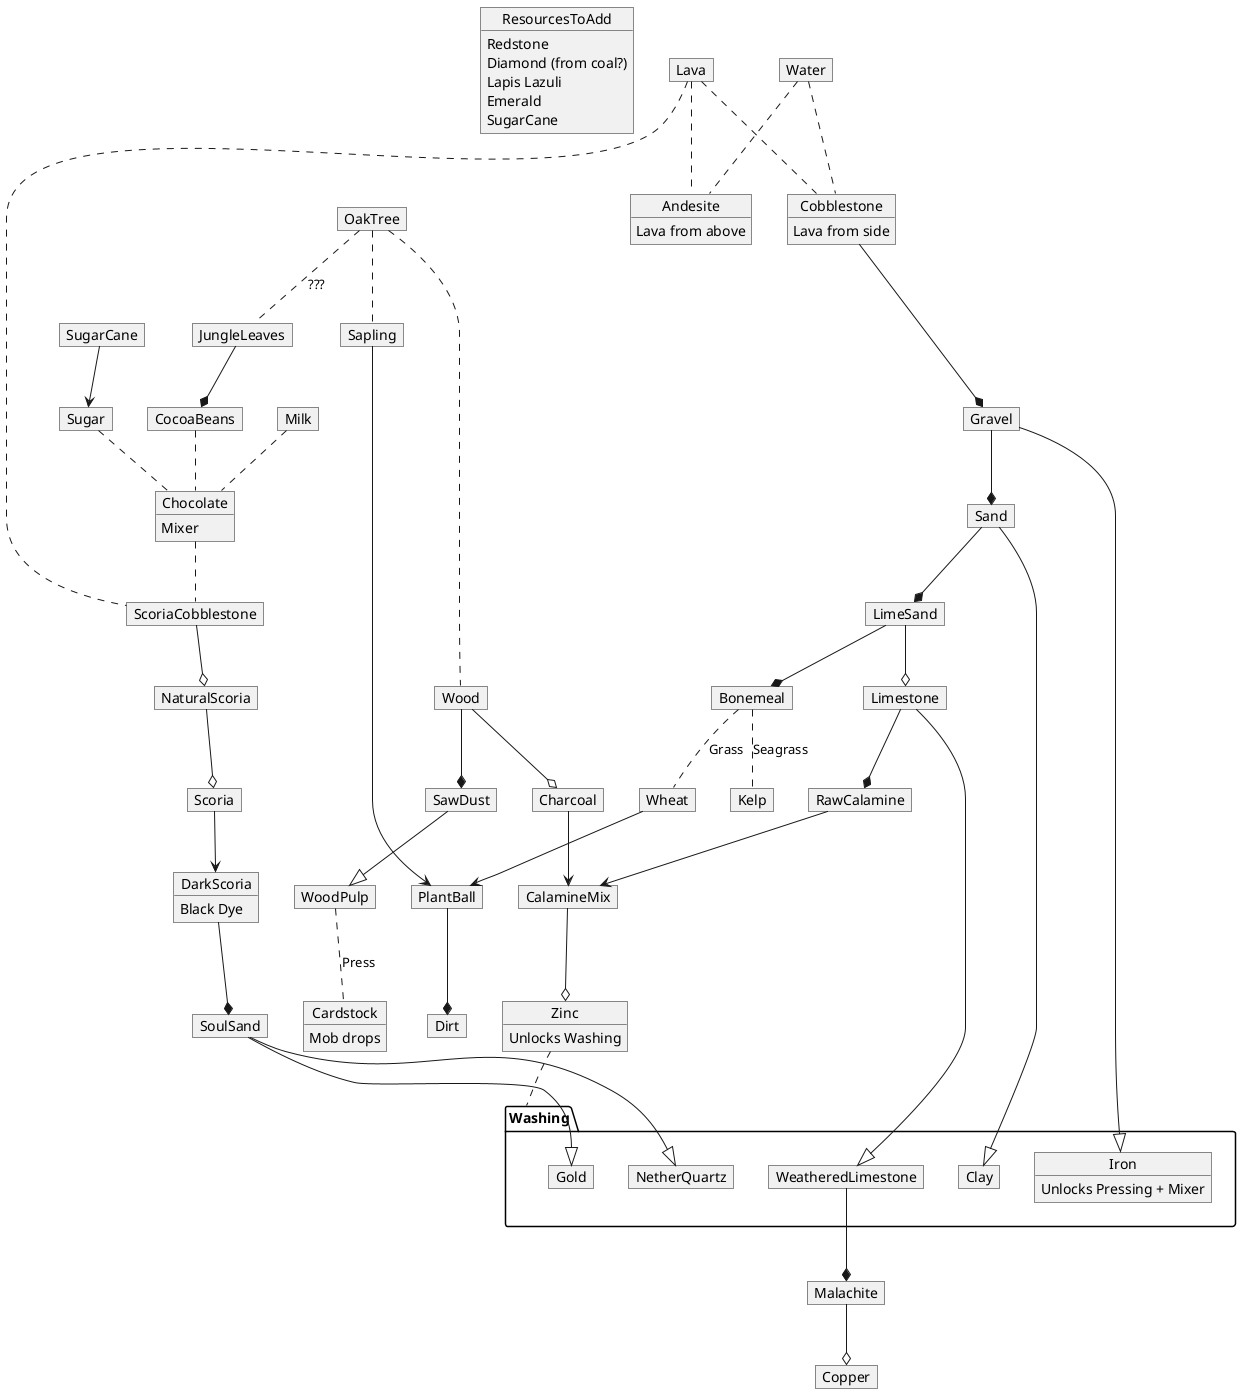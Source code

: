 @startuml
'https://plantuml.com/object-diagram
object ResourcesToAdd {
 Redstone
 Diamond (from coal?)
 Lapis Lazuli
 Emerald
 SugarCane
}

'Objects
' Fluids
object Lava
object Water
object Chocolate

' Blocks
object Cobblestone {
    Lava from side
}
object Andesite {
    Lava from above
}
object ScoriaCobblestone
object NaturalScoria
object Scoria
object DarkScoria {
    Black Dye
}
object Gravel
object Sand
object LimeSand
object Limestone
object Dirt
object SoulSand

' Plants
object OakTree
object Wood
object Sapling
object PlantBall
object Wheat
object Bonemeal
object Charcoal
object Kelp
object JungleLeaves
object CocoaBeans
object SugarCane
object Sugar

' Mobs
object Milk

' Minerals
object Zinc
object Copper
Zinc : Unlocks Washing
Zinc .. Washing
package Washing {
    object Iron
    Iron : Unlocks Pressing + Mixer
    object Clay
    object NetherQuartz
    object Gold
    object WeatheredLimestone
}


' Misc
object CalamineMix
object RawCalamine
object Malachite
object SawDust
object WoodPulp
object Cardstock {
 Mob drops
}

'Arrows

' Blocks from Fluids and other misc interactions
Lava .. Cobblestone
Water .. Cobblestone
Lava .. Andesite
Water .. Andesite
Lava .. ScoriaCobblestone
Chocolate .. ScoriaCobblestone

OakTree .. Wood
OakTree .. Sapling
OakTree .. JungleLeaves : ???
Bonemeal .. Wheat : Grass
Bonemeal .. Kelp : Seagrass
WoodPulp .. Cardstock : Press

Sugar .. Chocolate
Milk .. Chocolate
CocoaBeans .. Chocolate
Chocolate : Mixer

' Milling --*
Cobblestone ---* Gravel
Gravel --* Sand
Sand --* LimeSand
Limestone --* RawCalamine
LimeSand --* Bonemeal
DarkScoria --* SoulSand
Wood --* SawDust
JungleLeaves --* CocoaBeans
WeatheredLimestone --* Malachite
PlantBall --* Dirt

' Washing --|>
Gravel --|> Iron
Sand --|> Clay
SoulSand --|> NetherQuartz
SoulSand --|> Gold
SawDust --|> WoodPulp
Limestone --|> WeatheredLimestone


' Smelting --o
Wood --o Charcoal
ScoriaCobblestone --o NaturalScoria
NaturalScoria --o Scoria
LimeSand --o Limestone
CalamineMix --o Zinc
Malachite --o Copper


' Crafting -->
SugarCane --> Sugar
Scoria --> DarkScoria
Charcoal --> CalamineMix
RawCalamine --> CalamineMix
Wheat --> PlantBall
Sapling --> PlantBall

hide empty attributes

@enduml
